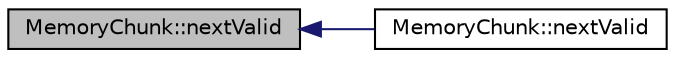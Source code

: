 digraph "MemoryChunk::nextValid"
{
  edge [fontname="Helvetica",fontsize="10",labelfontname="Helvetica",labelfontsize="10"];
  node [fontname="Helvetica",fontsize="10",shape=record];
  rankdir="LR";
  Node251 [label="MemoryChunk::nextValid",height=0.2,width=0.4,color="black", fillcolor="grey75", style="filled", fontcolor="black"];
  Node251 -> Node252 [dir="back",color="midnightblue",fontsize="10",style="solid",fontname="Helvetica"];
  Node252 [label="MemoryChunk::nextValid",height=0.2,width=0.4,color="black", fillcolor="white", style="filled",URL="$d4/d1d/class_memory_chunk.html#aa42088fbe06411f446240f084aca5af3"];
}
